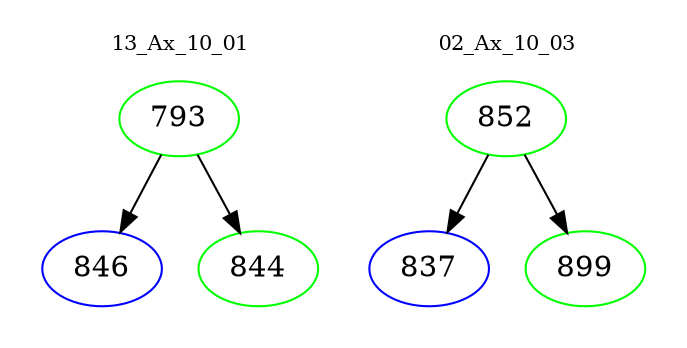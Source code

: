 digraph{
subgraph cluster_0 {
color = white
label = "13_Ax_10_01";
fontsize=10;
T0_793 [label="793", color="green"]
T0_793 -> T0_846 [color="black"]
T0_846 [label="846", color="blue"]
T0_793 -> T0_844 [color="black"]
T0_844 [label="844", color="green"]
}
subgraph cluster_1 {
color = white
label = "02_Ax_10_03";
fontsize=10;
T1_852 [label="852", color="green"]
T1_852 -> T1_837 [color="black"]
T1_837 [label="837", color="blue"]
T1_852 -> T1_899 [color="black"]
T1_899 [label="899", color="green"]
}
}
